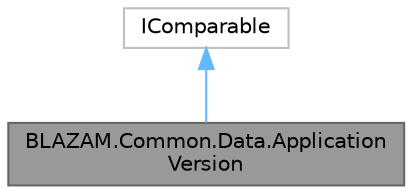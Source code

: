 digraph "BLAZAM.Common.Data.ApplicationVersion"
{
 // LATEX_PDF_SIZE
  bgcolor="transparent";
  edge [fontname=Helvetica,fontsize=10,labelfontname=Helvetica,labelfontsize=10];
  node [fontname=Helvetica,fontsize=10,shape=box,height=0.2,width=0.4];
  Node1 [id="Node000001",label="BLAZAM.Common.Data.Application\lVersion",height=0.2,width=0.4,color="gray40", fillcolor="grey60", style="filled", fontcolor="black",tooltip="A representation of a version of the app."];
  Node2 -> Node1 [id="edge1_Node000001_Node000002",dir="back",color="steelblue1",style="solid",tooltip=" "];
  Node2 [id="Node000002",label="IComparable",height=0.2,width=0.4,color="grey75", fillcolor="white", style="filled",tooltip=" "];
}
